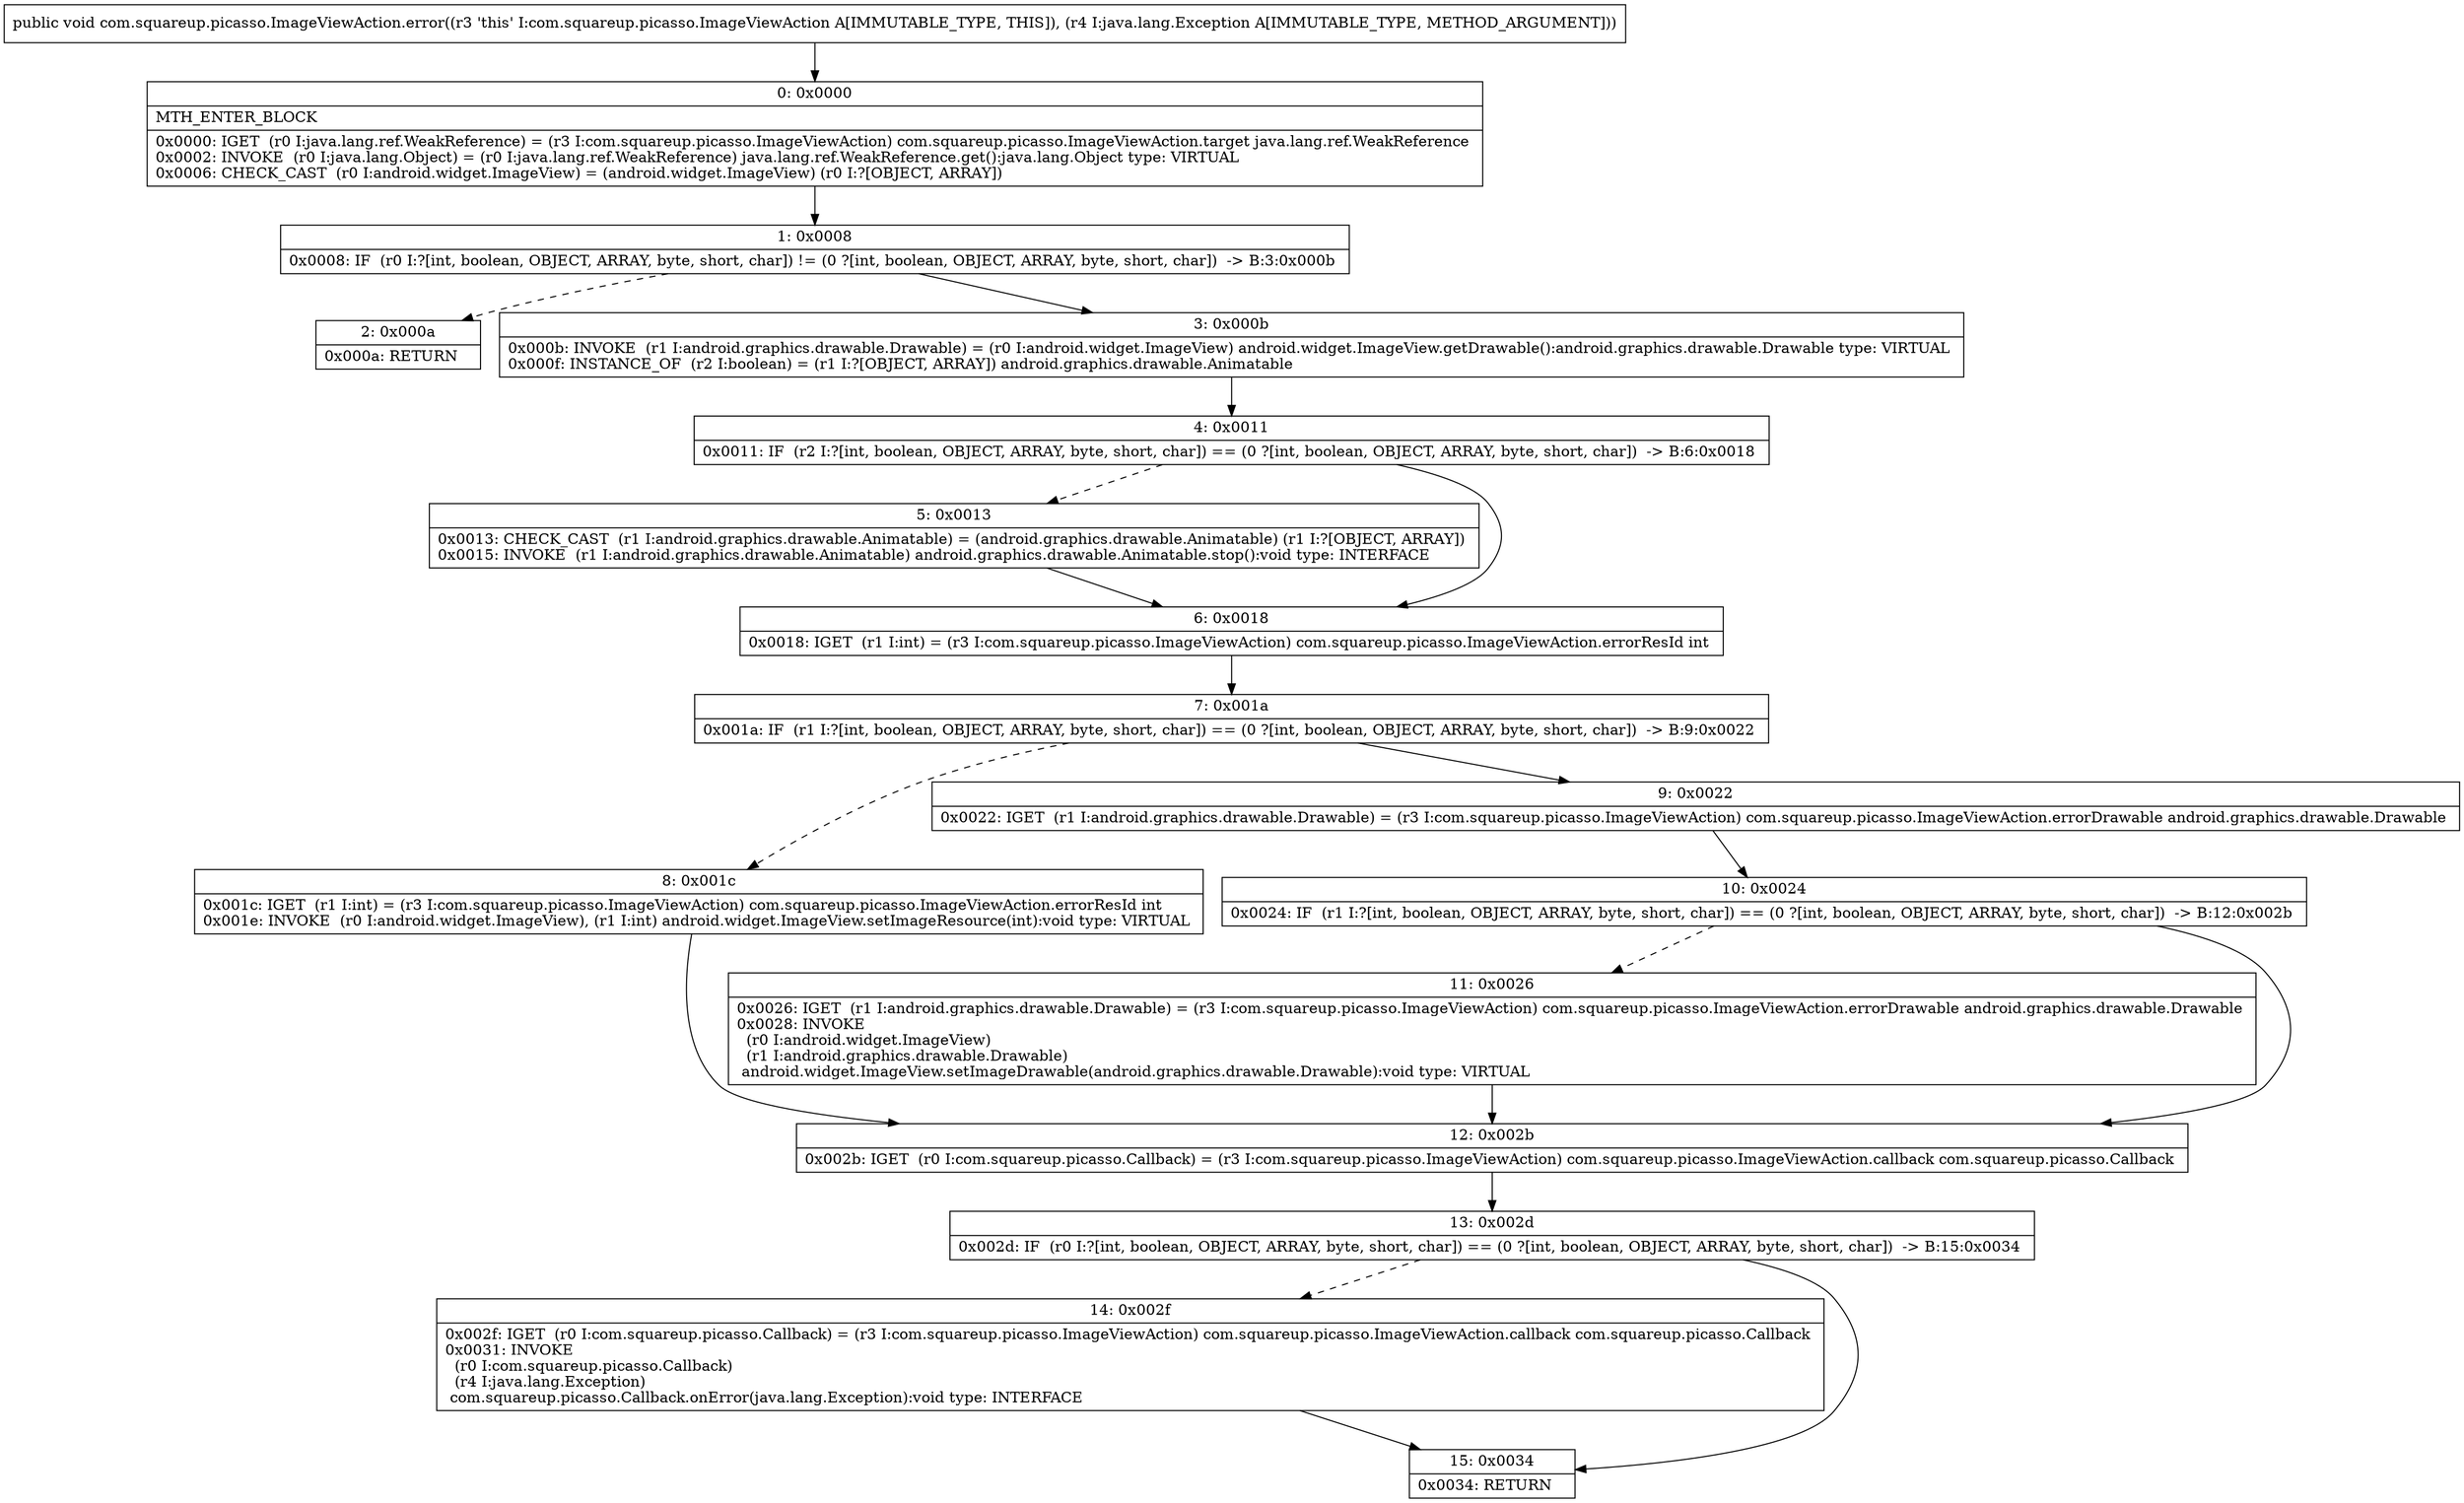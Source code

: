digraph "CFG forcom.squareup.picasso.ImageViewAction.error(Ljava\/lang\/Exception;)V" {
Node_0 [shape=record,label="{0\:\ 0x0000|MTH_ENTER_BLOCK\l|0x0000: IGET  (r0 I:java.lang.ref.WeakReference) = (r3 I:com.squareup.picasso.ImageViewAction) com.squareup.picasso.ImageViewAction.target java.lang.ref.WeakReference \l0x0002: INVOKE  (r0 I:java.lang.Object) = (r0 I:java.lang.ref.WeakReference) java.lang.ref.WeakReference.get():java.lang.Object type: VIRTUAL \l0x0006: CHECK_CAST  (r0 I:android.widget.ImageView) = (android.widget.ImageView) (r0 I:?[OBJECT, ARRAY]) \l}"];
Node_1 [shape=record,label="{1\:\ 0x0008|0x0008: IF  (r0 I:?[int, boolean, OBJECT, ARRAY, byte, short, char]) != (0 ?[int, boolean, OBJECT, ARRAY, byte, short, char])  \-\> B:3:0x000b \l}"];
Node_2 [shape=record,label="{2\:\ 0x000a|0x000a: RETURN   \l}"];
Node_3 [shape=record,label="{3\:\ 0x000b|0x000b: INVOKE  (r1 I:android.graphics.drawable.Drawable) = (r0 I:android.widget.ImageView) android.widget.ImageView.getDrawable():android.graphics.drawable.Drawable type: VIRTUAL \l0x000f: INSTANCE_OF  (r2 I:boolean) = (r1 I:?[OBJECT, ARRAY]) android.graphics.drawable.Animatable \l}"];
Node_4 [shape=record,label="{4\:\ 0x0011|0x0011: IF  (r2 I:?[int, boolean, OBJECT, ARRAY, byte, short, char]) == (0 ?[int, boolean, OBJECT, ARRAY, byte, short, char])  \-\> B:6:0x0018 \l}"];
Node_5 [shape=record,label="{5\:\ 0x0013|0x0013: CHECK_CAST  (r1 I:android.graphics.drawable.Animatable) = (android.graphics.drawable.Animatable) (r1 I:?[OBJECT, ARRAY]) \l0x0015: INVOKE  (r1 I:android.graphics.drawable.Animatable) android.graphics.drawable.Animatable.stop():void type: INTERFACE \l}"];
Node_6 [shape=record,label="{6\:\ 0x0018|0x0018: IGET  (r1 I:int) = (r3 I:com.squareup.picasso.ImageViewAction) com.squareup.picasso.ImageViewAction.errorResId int \l}"];
Node_7 [shape=record,label="{7\:\ 0x001a|0x001a: IF  (r1 I:?[int, boolean, OBJECT, ARRAY, byte, short, char]) == (0 ?[int, boolean, OBJECT, ARRAY, byte, short, char])  \-\> B:9:0x0022 \l}"];
Node_8 [shape=record,label="{8\:\ 0x001c|0x001c: IGET  (r1 I:int) = (r3 I:com.squareup.picasso.ImageViewAction) com.squareup.picasso.ImageViewAction.errorResId int \l0x001e: INVOKE  (r0 I:android.widget.ImageView), (r1 I:int) android.widget.ImageView.setImageResource(int):void type: VIRTUAL \l}"];
Node_9 [shape=record,label="{9\:\ 0x0022|0x0022: IGET  (r1 I:android.graphics.drawable.Drawable) = (r3 I:com.squareup.picasso.ImageViewAction) com.squareup.picasso.ImageViewAction.errorDrawable android.graphics.drawable.Drawable \l}"];
Node_10 [shape=record,label="{10\:\ 0x0024|0x0024: IF  (r1 I:?[int, boolean, OBJECT, ARRAY, byte, short, char]) == (0 ?[int, boolean, OBJECT, ARRAY, byte, short, char])  \-\> B:12:0x002b \l}"];
Node_11 [shape=record,label="{11\:\ 0x0026|0x0026: IGET  (r1 I:android.graphics.drawable.Drawable) = (r3 I:com.squareup.picasso.ImageViewAction) com.squareup.picasso.ImageViewAction.errorDrawable android.graphics.drawable.Drawable \l0x0028: INVOKE  \l  (r0 I:android.widget.ImageView)\l  (r1 I:android.graphics.drawable.Drawable)\l android.widget.ImageView.setImageDrawable(android.graphics.drawable.Drawable):void type: VIRTUAL \l}"];
Node_12 [shape=record,label="{12\:\ 0x002b|0x002b: IGET  (r0 I:com.squareup.picasso.Callback) = (r3 I:com.squareup.picasso.ImageViewAction) com.squareup.picasso.ImageViewAction.callback com.squareup.picasso.Callback \l}"];
Node_13 [shape=record,label="{13\:\ 0x002d|0x002d: IF  (r0 I:?[int, boolean, OBJECT, ARRAY, byte, short, char]) == (0 ?[int, boolean, OBJECT, ARRAY, byte, short, char])  \-\> B:15:0x0034 \l}"];
Node_14 [shape=record,label="{14\:\ 0x002f|0x002f: IGET  (r0 I:com.squareup.picasso.Callback) = (r3 I:com.squareup.picasso.ImageViewAction) com.squareup.picasso.ImageViewAction.callback com.squareup.picasso.Callback \l0x0031: INVOKE  \l  (r0 I:com.squareup.picasso.Callback)\l  (r4 I:java.lang.Exception)\l com.squareup.picasso.Callback.onError(java.lang.Exception):void type: INTERFACE \l}"];
Node_15 [shape=record,label="{15\:\ 0x0034|0x0034: RETURN   \l}"];
MethodNode[shape=record,label="{public void com.squareup.picasso.ImageViewAction.error((r3 'this' I:com.squareup.picasso.ImageViewAction A[IMMUTABLE_TYPE, THIS]), (r4 I:java.lang.Exception A[IMMUTABLE_TYPE, METHOD_ARGUMENT])) }"];
MethodNode -> Node_0;
Node_0 -> Node_1;
Node_1 -> Node_2[style=dashed];
Node_1 -> Node_3;
Node_3 -> Node_4;
Node_4 -> Node_5[style=dashed];
Node_4 -> Node_6;
Node_5 -> Node_6;
Node_6 -> Node_7;
Node_7 -> Node_8[style=dashed];
Node_7 -> Node_9;
Node_8 -> Node_12;
Node_9 -> Node_10;
Node_10 -> Node_11[style=dashed];
Node_10 -> Node_12;
Node_11 -> Node_12;
Node_12 -> Node_13;
Node_13 -> Node_14[style=dashed];
Node_13 -> Node_15;
Node_14 -> Node_15;
}

